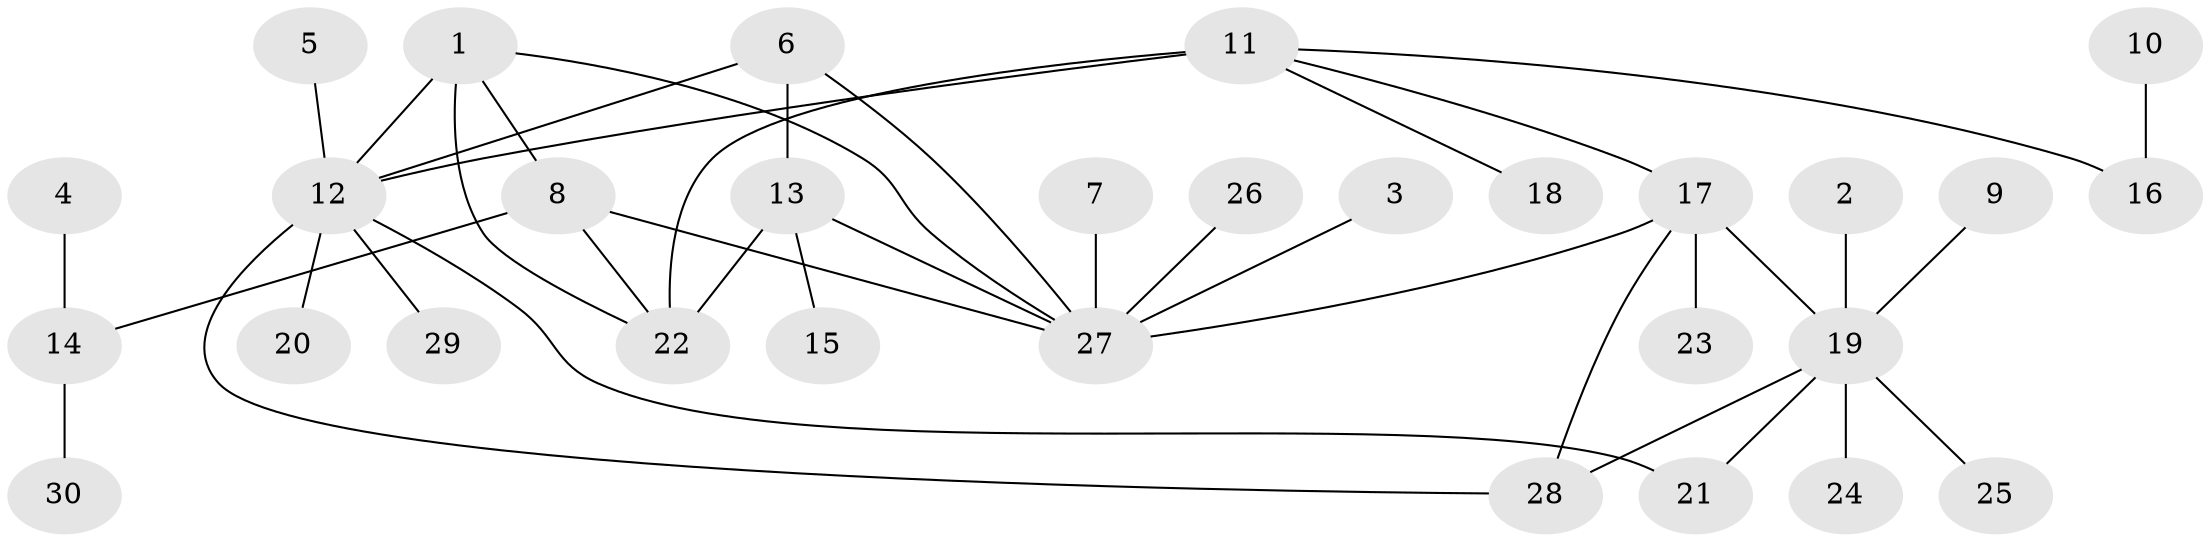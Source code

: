 // original degree distribution, {3: 0.08333333333333333, 5: 0.06666666666666667, 7: 0.05, 2: 0.18333333333333332, 6: 0.03333333333333333, 4: 0.05, 11: 0.016666666666666666, 1: 0.5166666666666667}
// Generated by graph-tools (version 1.1) at 2025/50/03/09/25 03:50:34]
// undirected, 30 vertices, 39 edges
graph export_dot {
graph [start="1"]
  node [color=gray90,style=filled];
  1;
  2;
  3;
  4;
  5;
  6;
  7;
  8;
  9;
  10;
  11;
  12;
  13;
  14;
  15;
  16;
  17;
  18;
  19;
  20;
  21;
  22;
  23;
  24;
  25;
  26;
  27;
  28;
  29;
  30;
  1 -- 8 [weight=1.0];
  1 -- 12 [weight=2.0];
  1 -- 22 [weight=1.0];
  1 -- 27 [weight=1.0];
  2 -- 19 [weight=1.0];
  3 -- 27 [weight=1.0];
  4 -- 14 [weight=1.0];
  5 -- 12 [weight=1.0];
  6 -- 12 [weight=1.0];
  6 -- 13 [weight=1.0];
  6 -- 27 [weight=1.0];
  7 -- 27 [weight=1.0];
  8 -- 14 [weight=1.0];
  8 -- 22 [weight=1.0];
  8 -- 27 [weight=1.0];
  9 -- 19 [weight=1.0];
  10 -- 16 [weight=1.0];
  11 -- 12 [weight=1.0];
  11 -- 16 [weight=1.0];
  11 -- 17 [weight=1.0];
  11 -- 18 [weight=1.0];
  11 -- 22 [weight=2.0];
  12 -- 20 [weight=1.0];
  12 -- 21 [weight=1.0];
  12 -- 28 [weight=1.0];
  12 -- 29 [weight=1.0];
  13 -- 15 [weight=1.0];
  13 -- 22 [weight=1.0];
  13 -- 27 [weight=1.0];
  14 -- 30 [weight=1.0];
  17 -- 19 [weight=1.0];
  17 -- 23 [weight=1.0];
  17 -- 27 [weight=2.0];
  17 -- 28 [weight=1.0];
  19 -- 21 [weight=1.0];
  19 -- 24 [weight=1.0];
  19 -- 25 [weight=1.0];
  19 -- 28 [weight=1.0];
  26 -- 27 [weight=1.0];
}
